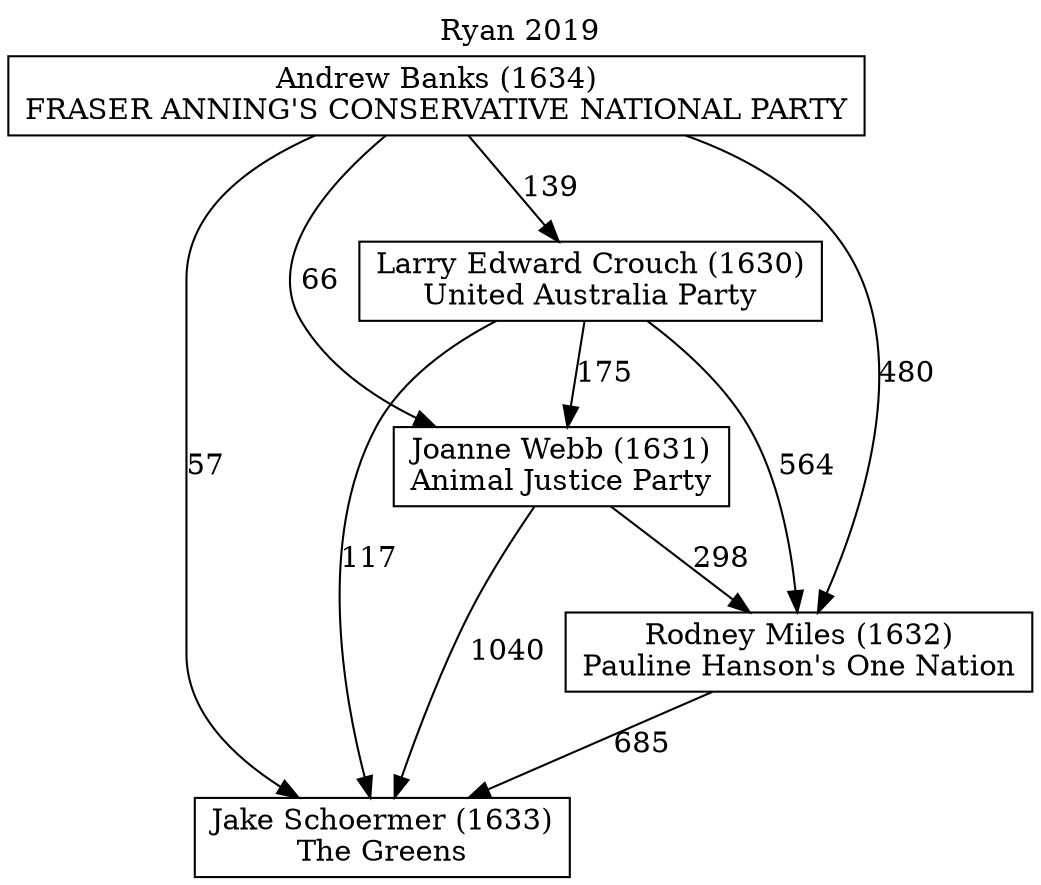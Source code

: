 // House preference flow
digraph "Jake Schoermer (1633)_Ryan_2019" {
	graph [label="Ryan 2019" labelloc=t mclimit=10]
	node [shape=box]
	"Andrew Banks (1634)" [label="Andrew Banks (1634)
FRASER ANNING'S CONSERVATIVE NATIONAL PARTY"]
	"Jake Schoermer (1633)" [label="Jake Schoermer (1633)
The Greens"]
	"Joanne Webb (1631)" [label="Joanne Webb (1631)
Animal Justice Party"]
	"Larry Edward Crouch (1630)" [label="Larry Edward Crouch (1630)
United Australia Party"]
	"Rodney Miles (1632)" [label="Rodney Miles (1632)
Pauline Hanson's One Nation"]
	"Andrew Banks (1634)" -> "Jake Schoermer (1633)" [label=57]
	"Andrew Banks (1634)" -> "Joanne Webb (1631)" [label=66]
	"Andrew Banks (1634)" -> "Larry Edward Crouch (1630)" [label=139]
	"Andrew Banks (1634)" -> "Rodney Miles (1632)" [label=480]
	"Joanne Webb (1631)" -> "Jake Schoermer (1633)" [label=1040]
	"Joanne Webb (1631)" -> "Rodney Miles (1632)" [label=298]
	"Larry Edward Crouch (1630)" -> "Jake Schoermer (1633)" [label=117]
	"Larry Edward Crouch (1630)" -> "Joanne Webb (1631)" [label=175]
	"Larry Edward Crouch (1630)" -> "Rodney Miles (1632)" [label=564]
	"Rodney Miles (1632)" -> "Jake Schoermer (1633)" [label=685]
}
